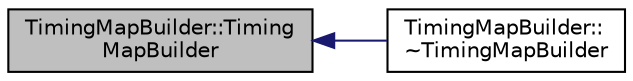 digraph "TimingMapBuilder::TimingMapBuilder"
{
  edge [fontname="Helvetica",fontsize="10",labelfontname="Helvetica",labelfontsize="10"];
  node [fontname="Helvetica",fontsize="10",shape=record];
  rankdir="LR";
  Node1 [label="TimingMapBuilder::Timing\lMapBuilder",height=0.2,width=0.4,color="black", fillcolor="grey75", style="filled", fontcolor="black"];
  Node1 -> Node2 [dir="back",color="midnightblue",fontsize="10",style="solid",fontname="Helvetica"];
  Node2 [label="TimingMapBuilder::\l~TimingMapBuilder",height=0.2,width=0.4,color="black", fillcolor="white", style="filled",URL="$dd/dcd/class_timing_map_builder.html#a4147c4b37df0d83152cd4d92db537b5a"];
}
